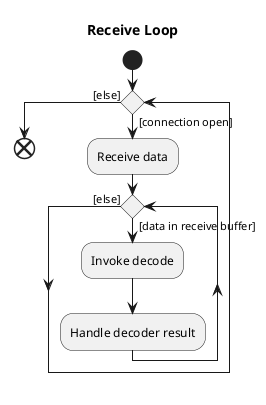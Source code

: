 {
  "sha1": "bw0jy2dnqg6hrtp9jvl7v0k82es8f59",
  "insertion": {
    "when": "2024-05-30T20:48:22.170Z",
    "user": "plantuml@gmail.com"
  }
}
@startuml
skinparam conditionStyle diamond
title Receive Loop
start
while ( ) is ([connection open])
:Receive data;
while ( ) is ([data in receive buffer])
:Invoke decode;
:Handle decoder result;
endwhile ([else])
endwhile ([else])
end
@enduml
